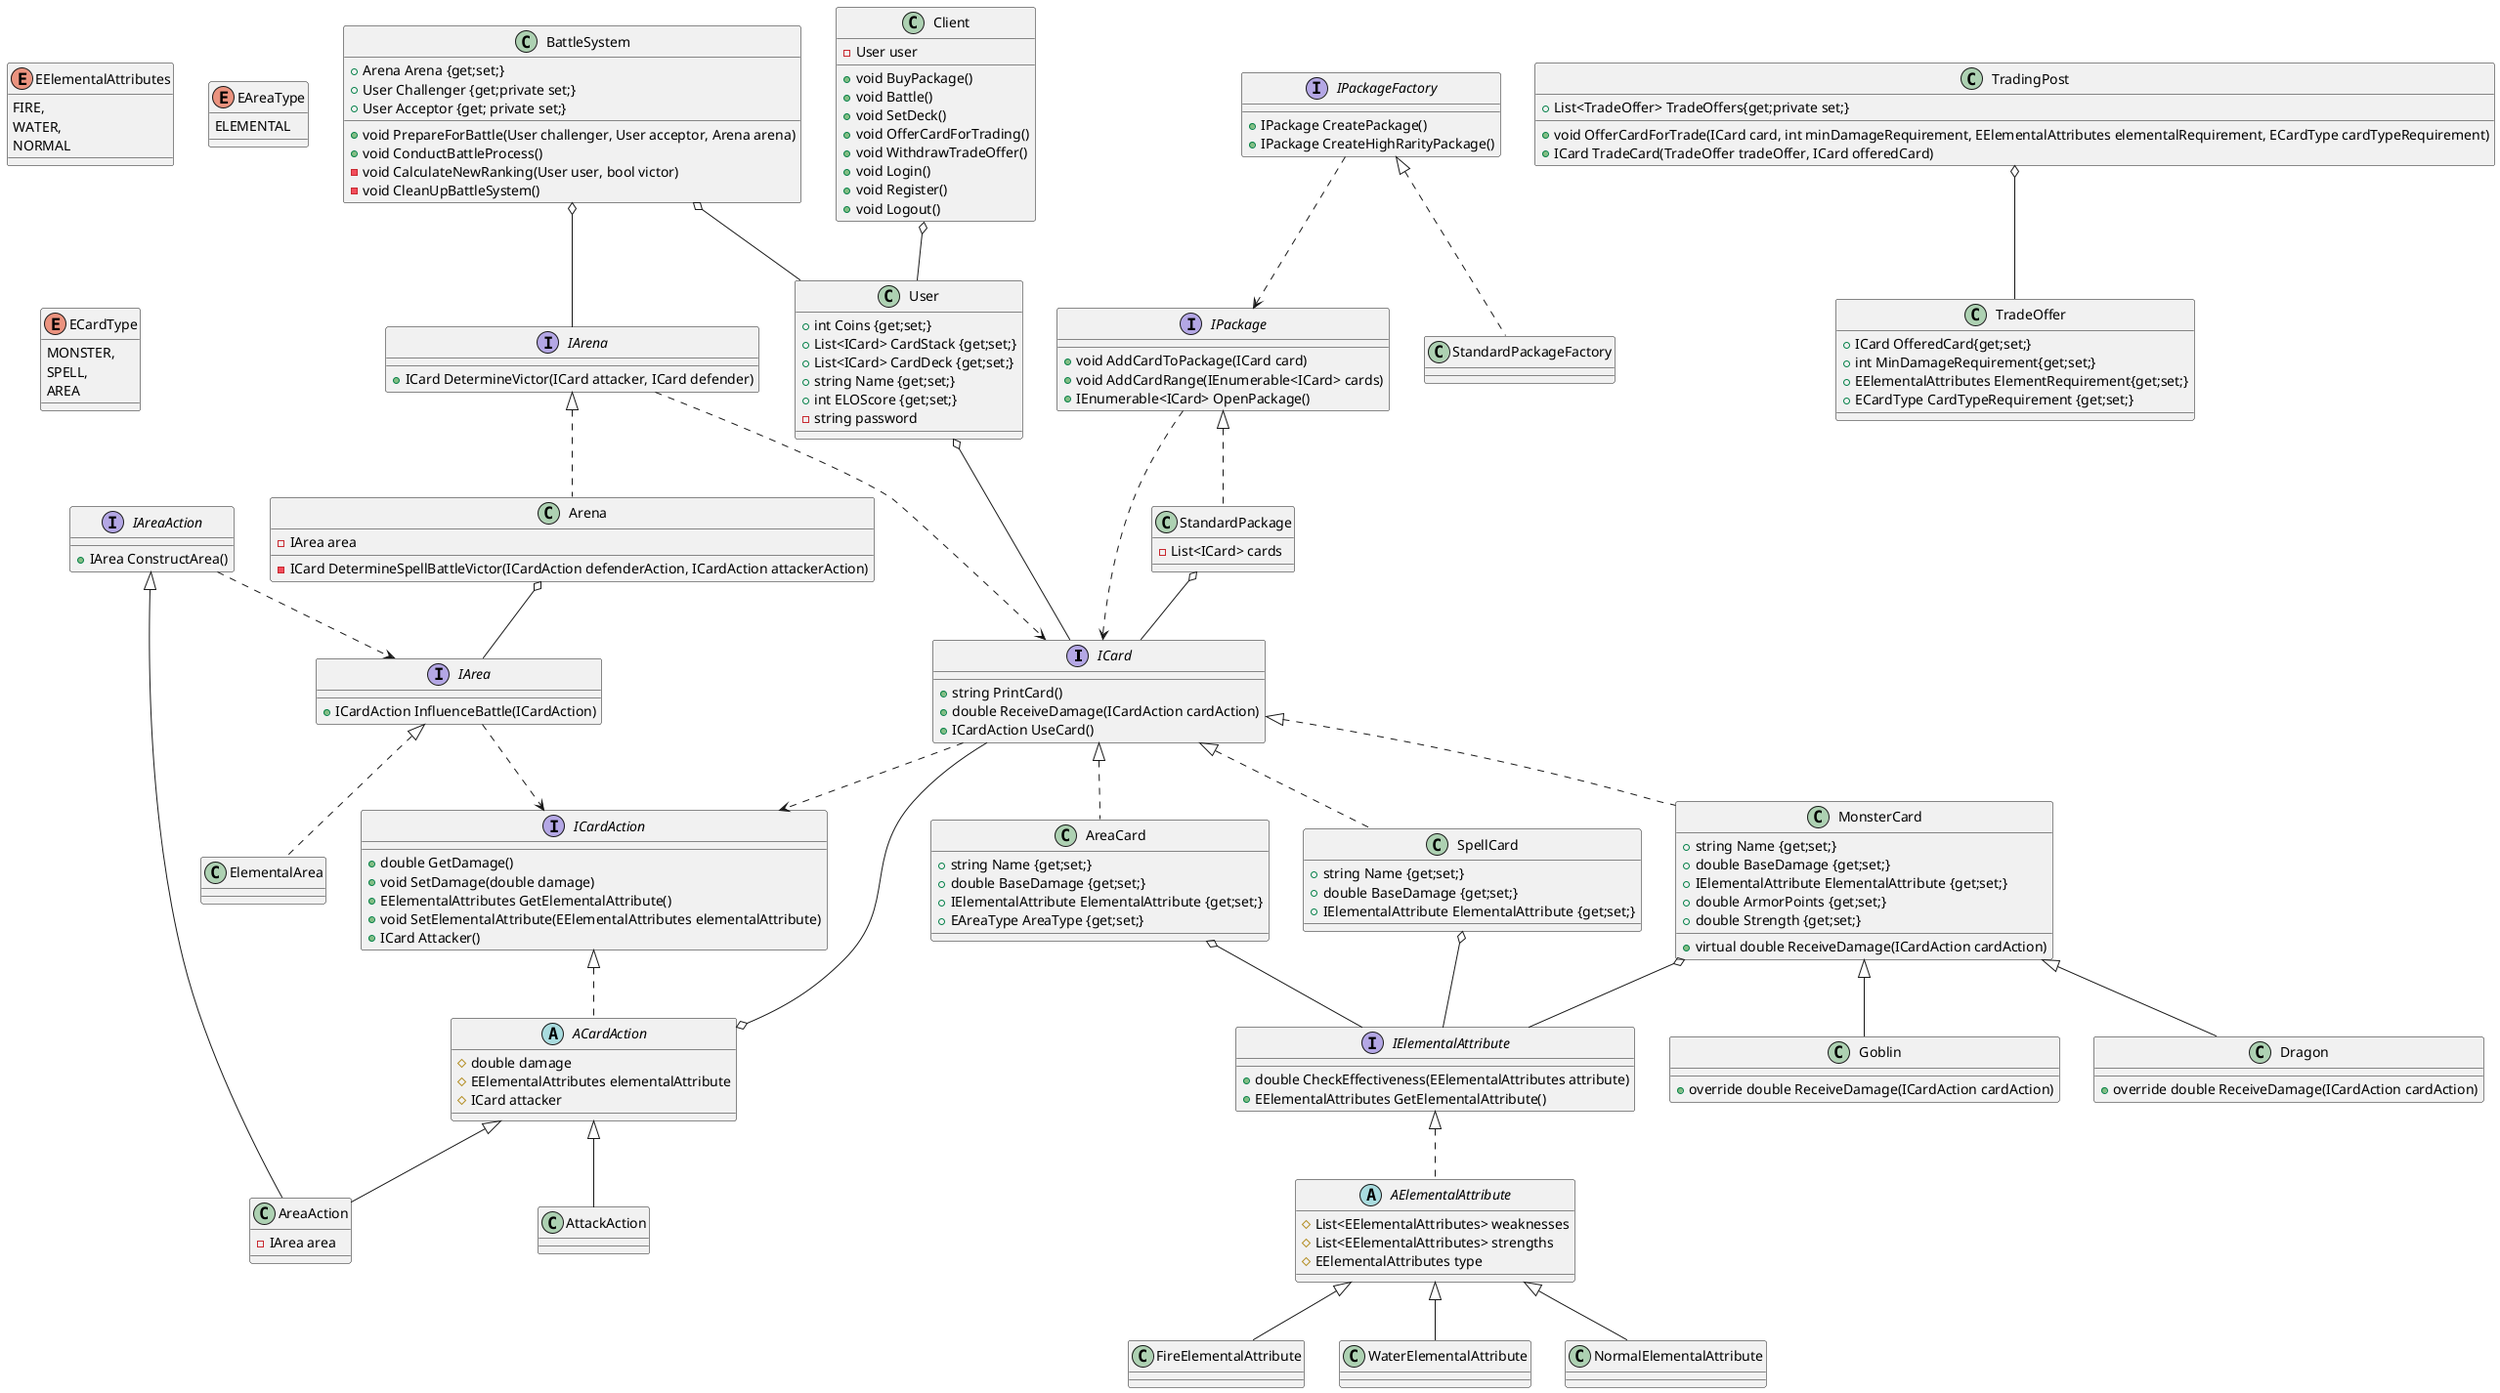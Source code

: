 @startuml

interface ICard{
    + string PrintCard()
    + double ReceiveDamage(ICardAction cardAction)
    + ICardAction UseCard()
}

ICard ..> ICardAction


class AreaCard implements ICard{
    + string Name {get;set;}
    + double BaseDamage {get;set;}
    + IElementalAttribute ElementalAttribute {get;set;}
    + EAreaType AreaType {get;set;}
}

AreaCard o-- IElementalAttribute

class MonsterCard implements ICard{
    + string Name {get;set;}
    + double BaseDamage {get;set;}
    + IElementalAttribute ElementalAttribute {get;set;}
    + double ArmorPoints {get;set;}
    + double Strength {get;set;}

    + virtual double ReceiveDamage(ICardAction cardAction)
}

MonsterCard o-- IElementalAttribute

class Goblin extends MonsterCard{
    + override double ReceiveDamage(ICardAction cardAction)
}
class Dragon extends MonsterCard{
    + override double ReceiveDamage(ICardAction cardAction)
}

class SpellCard implements ICard{
    + string Name {get;set;}
    + double BaseDamage {get;set;}
    + IElementalAttribute ElementalAttribute {get;set;}
}

SpellCard o-- IElementalAttribute

interface IArena{
    + ICard DetermineVictor(ICard attacker, ICard defender)
}

IArena ..> ICard

class Arena implements IArena{
    - IArea area
    - ICard DetermineSpellBattleVictor(ICardAction defenderAction, ICardAction attackerAction)
}

Arena o-- IArea

enum EElementalAttributes{
    FIRE,
    WATER,
    NORMAL
}

interface IElementalAttribute{
    + double CheckEffectiveness(EElementalAttributes attribute)
    + EElementalAttributes GetElementalAttribute()
}

abstract class AElementalAttribute implements IElementalAttribute{
    # List<EElementalAttributes> weaknesses
    # List<EElementalAttributes> strengths
    # EElementalAttributes type
}
class FireElementalAttribute extends AElementalAttribute{
}
class WaterElementalAttribute extends AElementalAttribute{
}
class NormalElementalAttribute extends AElementalAttribute{
}


interface IPackageFactory{
    + IPackage CreatePackage()
    + IPackage CreateHighRarityPackage()
}
IPackageFactory ..> IPackage
class StandardPackageFactory implements IPackageFactory{
}
interface IPackage{
    + void AddCardToPackage(ICard card)
    + void AddCardRange(IEnumerable<ICard> cards)
    + IEnumerable<ICard> OpenPackage()
}
IPackage ..> ICard
class StandardPackage implements IPackage{
    - List<ICard> cards
}
StandardPackage o-- ICard

class User{
    + int Coins {get;set;}
    + List<ICard> CardStack {get;set;}
    + List<ICard> CardDeck {get;set;}
    + string Name {get;set;}
    + int ELOScore {get;set;}
    - string password
}
User o-- ICard

class Client{
    - User user

    + void BuyPackage()
    + void Battle()
    + void SetDeck()
    + void OfferCardForTrading()
    + void WithdrawTradeOffer()
    + void Login()
    + void Register()
    + void Logout()
}

Client o-- User
class BattleSystem{
    + Arena Arena {get;set;}
    + User Challenger {get;private set;}
    + User Acceptor {get; private set;}

    + void PrepareForBattle(User challenger, User acceptor, Arena arena)
    + void ConductBattleProcess()
    - void CalculateNewRanking(User user, bool victor)
    - void CleanUpBattleSystem()
}
BattleSystem o-- User
BattleSystem o-- IArena
interface ICardAction{
    + double GetDamage()
    + void SetDamage(double damage)
    + EElementalAttributes GetElementalAttribute()
    + void SetElementalAttribute(EElementalAttributes elementalAttribute)
    + ICard Attacker()
}
abstract class ACardAction implements ICardAction{
    # double damage
    # EElementalAttributes elementalAttribute
    # ICard attacker
}
ACardAction o-- ICard

class AttackAction extends ACardAction{

}

interface IAreaAction{
    + IArea ConstructArea()
}
IAreaAction ..> IArea
class AreaAction extends ACardAction, IAreaAction{
    - IArea area
}

enum EAreaType{
    ELEMENTAL
}

interface IArea{
    + ICardAction InfluenceBattle(ICardAction)
}
IArea ..> ICardAction
class ElementalArea implements IArea{

}

enum ECardType{
    MONSTER,
    SPELL,
    AREA
}

class TradeOffer{
    + ICard OfferedCard{get;set;}
    + int MinDamageRequirement{get;set;}
    + EElementalAttributes ElementRequirement{get;set;}
    + ECardType CardTypeRequirement {get;set;}

}

class TradingPost{
    + List<TradeOffer> TradeOffers{get;private set;}
    + void OfferCardForTrade(ICard card, int minDamageRequirement, EElementalAttributes elementalRequirement, ECardType cardTypeRequirement)
    + ICard TradeCard(TradeOffer tradeOffer, ICard offeredCard)
}

TradingPost o-- TradeOffer
@enduml